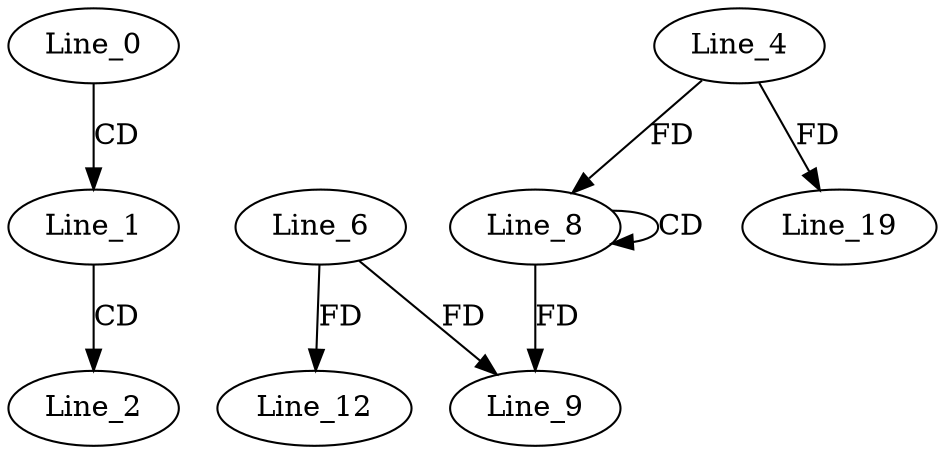 digraph G {
  Line_0;
  Line_1;
  Line_2;
  Line_8;
  Line_8;
  Line_4;
  Line_9;
  Line_9;
  Line_6;
  Line_9;
  Line_12;
  Line_19;
  Line_0 -> Line_1 [ label="CD" ];
  Line_1 -> Line_2 [ label="CD" ];
  Line_8 -> Line_8 [ label="CD" ];
  Line_4 -> Line_8 [ label="FD" ];
  Line_8 -> Line_9 [ label="FD" ];
  Line_6 -> Line_9 [ label="FD" ];
  Line_6 -> Line_12 [ label="FD" ];
  Line_4 -> Line_19 [ label="FD" ];
}
